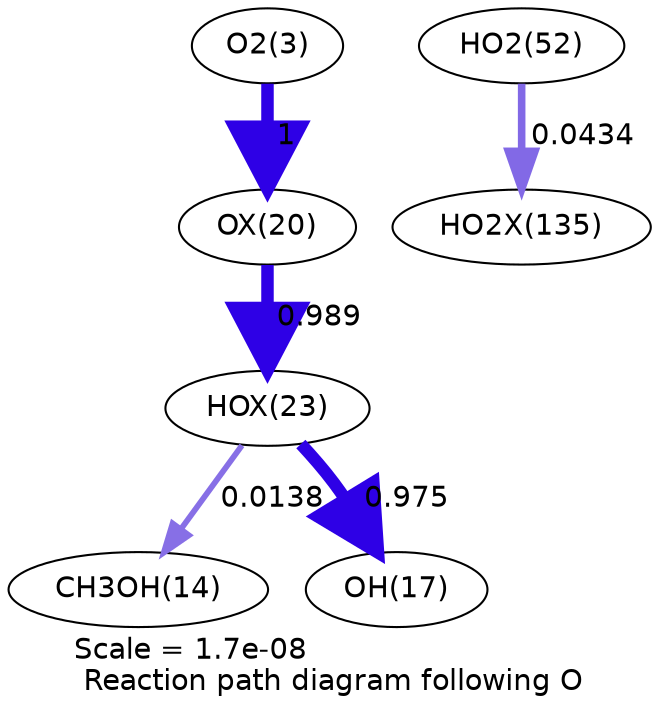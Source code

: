 digraph reaction_paths {
center=1;
s5 -> s42[fontname="Helvetica", penwidth=6, arrowsize=3, color="0.7, 1.5, 0.9"
, label=" 1"];
s42 -> s45[fontname="Helvetica", penwidth=5.99, arrowsize=3, color="0.7, 1.49, 0.9"
, label=" 0.989"];
s45 -> s16[fontname="Helvetica", penwidth=2.77, arrowsize=1.38, color="0.7, 0.514, 0.9"
, label=" 0.0138"];
s45 -> s19[fontname="Helvetica", penwidth=5.98, arrowsize=2.99, color="0.7, 1.47, 0.9"
, label=" 0.975"];
s21 -> s64[fontname="Helvetica", penwidth=3.63, arrowsize=1.82, color="0.7, 0.543, 0.9"
, label=" 0.0434"];
s5 [ fontname="Helvetica", label="O2(3)"];
s16 [ fontname="Helvetica", label="CH3OH(14)"];
s19 [ fontname="Helvetica", label="OH(17)"];
s21 [ fontname="Helvetica", label="HO2(52)"];
s42 [ fontname="Helvetica", label="OX(20)"];
s45 [ fontname="Helvetica", label="HOX(23)"];
s64 [ fontname="Helvetica", label="HO2X(135)"];
 label = "Scale = 1.7e-08\l Reaction path diagram following O";
 fontname = "Helvetica";
}
